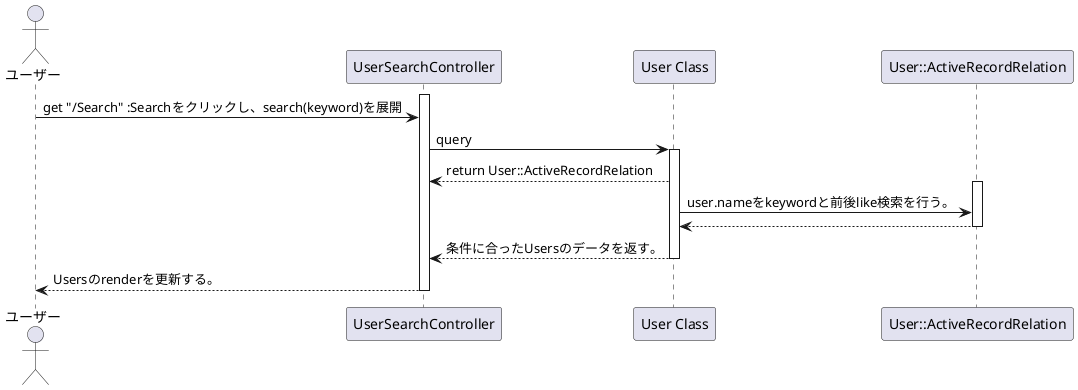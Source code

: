 @startuml
actor ユーザー
participant UserSearchController order 2
participant "User Class" order 4
participant "User::ActiveRecordRelation" order 5

activate "UserSearchController"
ユーザー -> UserSearchController : get "/Search" :Searchをクリックし、search(keyword)を展開


UserSearchController -> "User Class":query
activate "User Class"
UserSearchController <-- "User Class":return User::ActiveRecordRelation
activate "User::ActiveRecordRelation"
"User Class" -> "User::ActiveRecordRelation":user.nameをkeywordと前後like検索を行う。
"User Class" <-- "User::ActiveRecordRelation":
deactivate "User::ActiveRecordRelation"
UserSearchController <-- "User Class" :条件に合ったUsersのデータを返す。
deactivate "User Class"
ユーザー <-- UserSearchController:Usersのrenderを更新する。
deactivate "UserSearchController"

deactivate "User::ActiveRecordRelation"

@enduml